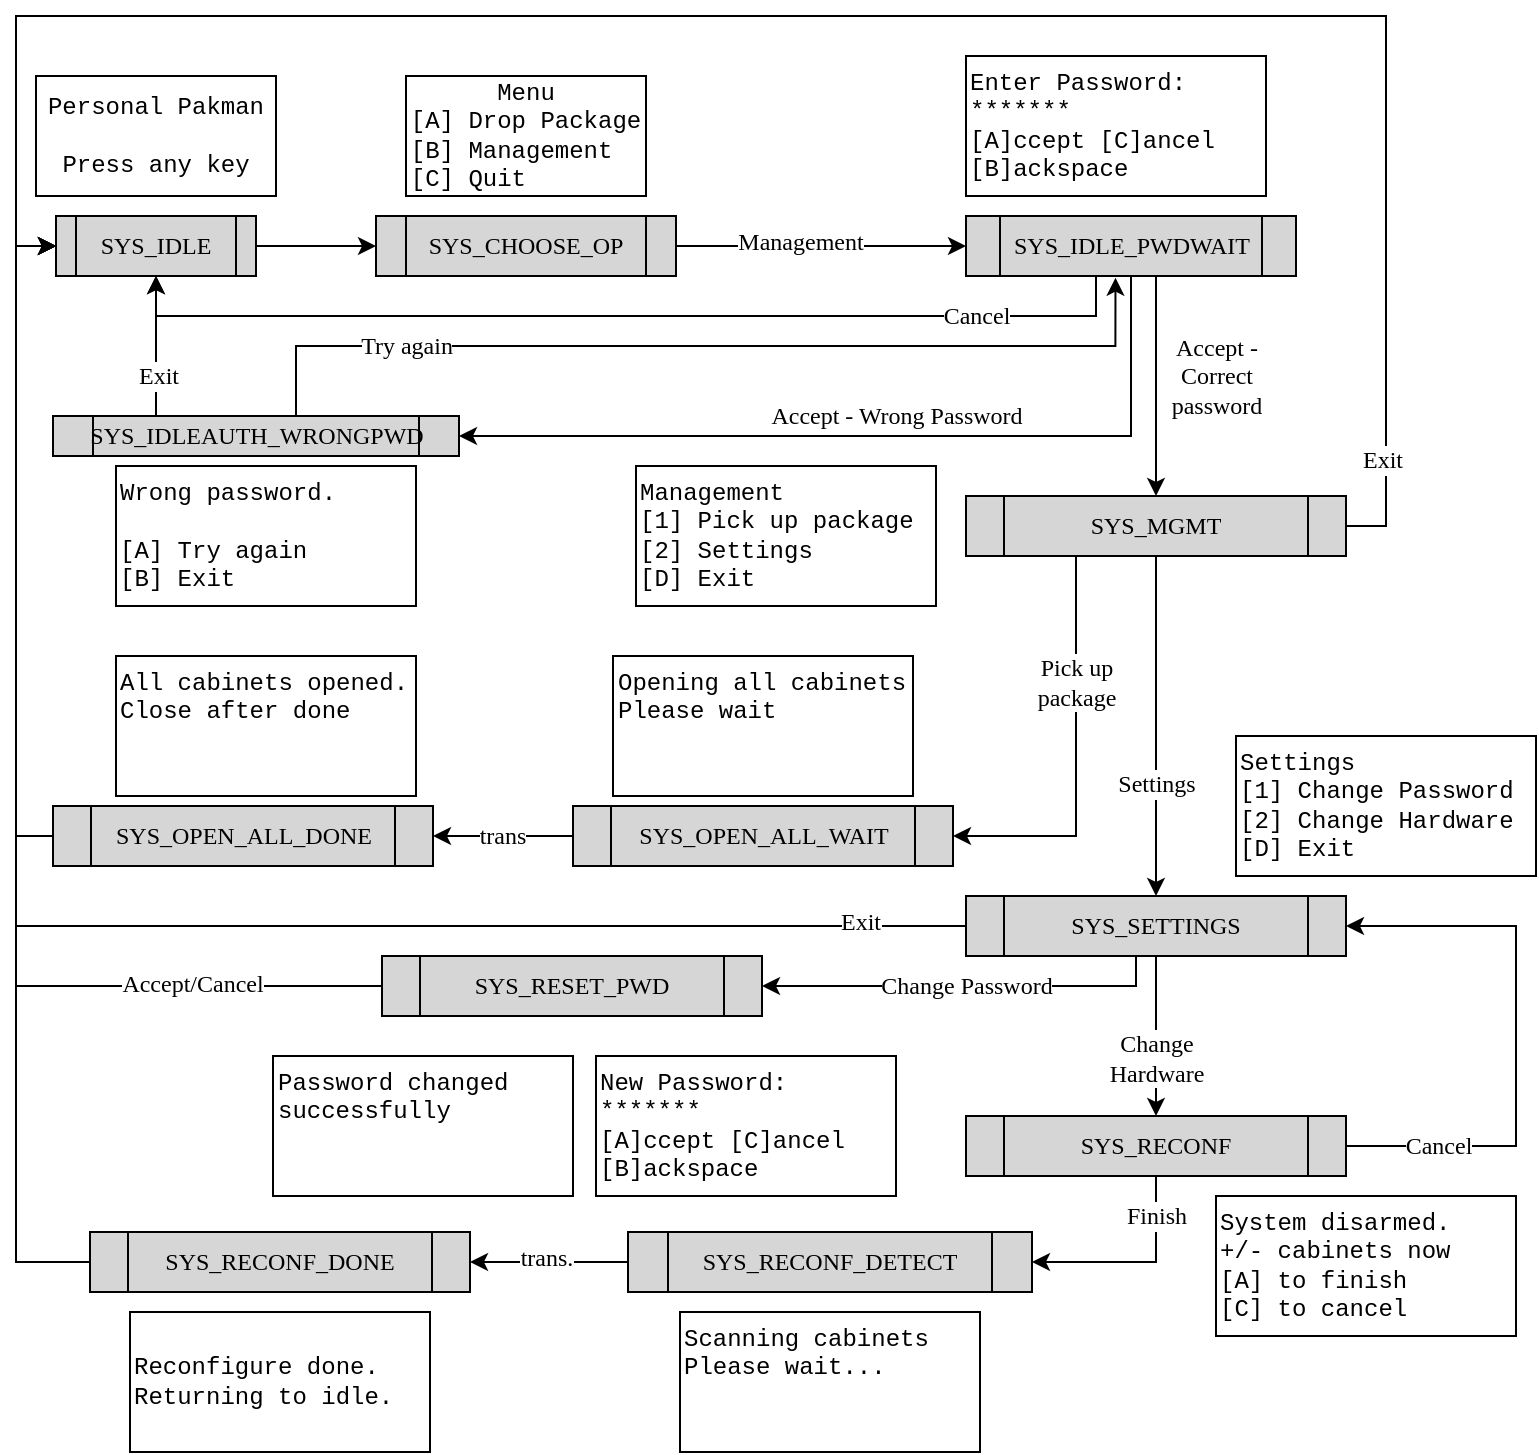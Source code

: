 <mxfile version="12.3.9" type="onedrive" pages="1"><diagram id="1Z1XLyU1bwplR3aRbpXb" name="Page-1"><mxGraphModel dx="1718" dy="936" grid="1" gridSize="10" guides="1" tooltips="1" connect="1" arrows="1" fold="1" page="1" pageScale="1" pageWidth="827" pageHeight="1169" math="0" shadow="0"><root><mxCell id="0"/><mxCell id="1" parent="0"/><mxCell id="GElRAcDOu7011pdDa8u9-4" style="edgeStyle=orthogonalEdgeStyle;rounded=0;orthogonalLoop=1;jettySize=auto;html=1;exitX=1;exitY=0.5;exitDx=0;exitDy=0;entryX=0;entryY=0.5;entryDx=0;entryDy=0;" parent="1" source="GElRAcDOu7011pdDa8u9-1" target="GElRAcDOu7011pdDa8u9-2" edge="1"><mxGeometry relative="1" as="geometry"/></mxCell><mxCell id="GElRAcDOu7011pdDa8u9-1" value="&lt;font&gt;SYS_IDLE&lt;/font&gt;" style="shape=process;whiteSpace=wrap;html=1;backgroundOutline=1;fontFamily=Lucida Console;labelBackgroundColor=none;fillColor=#D6D6D6;" parent="1" vertex="1"><mxGeometry x="60" y="140" width="100" height="30" as="geometry"/></mxCell><mxCell id="GElRAcDOu7011pdDa8u9-10" style="edgeStyle=orthogonalEdgeStyle;rounded=0;orthogonalLoop=1;jettySize=auto;html=1;exitX=1;exitY=0.5;exitDx=0;exitDy=0;entryX=0;entryY=0.5;entryDx=0;entryDy=0;fontFamily=Lucida Console;" parent="1" source="GElRAcDOu7011pdDa8u9-2" target="GElRAcDOu7011pdDa8u9-7" edge="1"><mxGeometry relative="1" as="geometry"/></mxCell><mxCell id="GElRAcDOu7011pdDa8u9-11" value="Management" style="text;html=1;align=center;verticalAlign=middle;resizable=0;points=[];;labelBackgroundColor=#ffffff;fontFamily=Lucida Console;" parent="GElRAcDOu7011pdDa8u9-10" vertex="1" connectable="0"><mxGeometry x="-0.153" y="2" relative="1" as="geometry"><mxPoint as="offset"/></mxGeometry></mxCell><mxCell id="GElRAcDOu7011pdDa8u9-2" value="SYS_CHOOSE_OP" style="shape=process;whiteSpace=wrap;html=1;backgroundOutline=1;fontFamily=Lucida Console;labelBackgroundColor=none;fillColor=#D6D6D6;" parent="1" vertex="1"><mxGeometry x="220" y="140" width="150" height="30" as="geometry"/></mxCell><mxCell id="GElRAcDOu7011pdDa8u9-5" value="&lt;font&gt;Personal Pakman&lt;br&gt;&lt;br&gt;Press any key&lt;/font&gt;" style="rounded=0;whiteSpace=wrap;html=1;fontFamily=Courier New;" parent="1" vertex="1"><mxGeometry x="50" y="70" width="120" height="60" as="geometry"/></mxCell><mxCell id="GElRAcDOu7011pdDa8u9-6" value="&lt;font&gt;Menu&lt;br&gt;&lt;div style=&quot;text-align: left&quot;&gt;[A] Drop Package&lt;/div&gt;&lt;div style=&quot;text-align: left&quot;&gt;[B] Management&lt;/div&gt;&lt;div style=&quot;text-align: left&quot;&gt;[C] Quit&lt;/div&gt;&lt;/font&gt;" style="rounded=0;whiteSpace=wrap;html=1;fontFamily=Courier New;" parent="1" vertex="1"><mxGeometry x="235" y="70" width="120" height="60" as="geometry"/></mxCell><mxCell id="GElRAcDOu7011pdDa8u9-18" style="edgeStyle=orthogonalEdgeStyle;rounded=0;orthogonalLoop=1;jettySize=auto;html=1;exitX=0.5;exitY=1;exitDx=0;exitDy=0;fontFamily=Lucida Console;" parent="1" source="GElRAcDOu7011pdDa8u9-7" edge="1"><mxGeometry relative="1" as="geometry"><mxPoint x="110" y="170" as="targetPoint"/><Array as="points"><mxPoint x="580" y="170"/><mxPoint x="580" y="190"/><mxPoint x="110" y="190"/><mxPoint x="110" y="170"/></Array></mxGeometry></mxCell><mxCell id="GElRAcDOu7011pdDa8u9-19" value="Cancel" style="text;html=1;align=center;verticalAlign=middle;resizable=0;points=[];;labelBackgroundColor=#ffffff;fontFamily=Lucida Console;" parent="GElRAcDOu7011pdDa8u9-18" vertex="1" connectable="0"><mxGeometry x="-0.071" y="-1" relative="1" as="geometry"><mxPoint x="147.5" y="1" as="offset"/></mxGeometry></mxCell><mxCell id="c9ZBuIv95kH4k1ajqiGV-2" style="edgeStyle=orthogonalEdgeStyle;rounded=0;orthogonalLoop=1;jettySize=auto;html=1;exitX=0.5;exitY=1;exitDx=0;exitDy=0;entryX=1;entryY=0.5;entryDx=0;entryDy=0;" parent="1" source="GElRAcDOu7011pdDa8u9-7" target="c9ZBuIv95kH4k1ajqiGV-1" edge="1"><mxGeometry relative="1" as="geometry"/></mxCell><mxCell id="c9ZBuIv95kH4k1ajqiGV-3" value="Accept - Wrong Password" style="text;html=1;align=center;verticalAlign=middle;resizable=0;points=[];;labelBackgroundColor=#ffffff;fontFamily=Lucida Console;" parent="c9ZBuIv95kH4k1ajqiGV-2" vertex="1" connectable="0"><mxGeometry x="-0.204" relative="1" as="geometry"><mxPoint x="-32" y="-10" as="offset"/></mxGeometry></mxCell><mxCell id="c9ZBuIv95kH4k1ajqiGV-11" style="edgeStyle=orthogonalEdgeStyle;rounded=0;orthogonalLoop=1;jettySize=auto;html=1;exitX=0.75;exitY=1;exitDx=0;exitDy=0;fontFamily=Lucida Console;entryX=0.5;entryY=0;entryDx=0;entryDy=0;" parent="1" source="GElRAcDOu7011pdDa8u9-7" target="c9ZBuIv95kH4k1ajqiGV-13" edge="1"><mxGeometry relative="1" as="geometry"><mxPoint x="570" y="290" as="targetPoint"/><Array as="points"><mxPoint x="610" y="170"/></Array></mxGeometry></mxCell><mxCell id="c9ZBuIv95kH4k1ajqiGV-12" value="Accept -&lt;br&gt;Correct&lt;br&gt;password" style="text;html=1;align=center;verticalAlign=middle;resizable=0;points=[];;labelBackgroundColor=#ffffff;fontFamily=Lucida Console;" parent="c9ZBuIv95kH4k1ajqiGV-11" vertex="1" connectable="0"><mxGeometry x="-0.018" y="-1" relative="1" as="geometry"><mxPoint x="31" y="10.5" as="offset"/></mxGeometry></mxCell><mxCell id="GElRAcDOu7011pdDa8u9-7" value="SYS_IDLE_PWDWAIT" style="shape=process;whiteSpace=wrap;html=1;backgroundOutline=1;fontFamily=Lucida Console;labelBackgroundColor=none;fillColor=#D6D6D6;" parent="1" vertex="1"><mxGeometry x="515" y="140" width="165" height="30" as="geometry"/></mxCell><mxCell id="GElRAcDOu7011pdDa8u9-8" value="&lt;div style=&quot;&quot;&gt;Enter Password:&lt;/div&gt;&lt;div style=&quot;&quot;&gt;*******&lt;/div&gt;&lt;div style=&quot;&quot;&gt;[A]ccept [C]ancel&lt;/div&gt;&lt;div style=&quot;&quot;&gt;[B]ackspace&lt;/div&gt;" style="rounded=0;whiteSpace=wrap;html=1;fontFamily=Courier New;align=left;" parent="1" vertex="1"><mxGeometry x="515" y="60" width="150" height="70" as="geometry"/></mxCell><mxCell id="c9ZBuIv95kH4k1ajqiGV-17" style="edgeStyle=orthogonalEdgeStyle;rounded=0;orthogonalLoop=1;jettySize=auto;html=1;entryX=1;entryY=0.5;entryDx=0;entryDy=0;fontFamily=Lucida Console;" parent="1" source="GElRAcDOu7011pdDa8u9-12" target="c9ZBuIv95kH4k1ajqiGV-14" edge="1"><mxGeometry relative="1" as="geometry"><Array as="points"><mxPoint x="284" y="450"/><mxPoint x="284" y="450"/></Array></mxGeometry></mxCell><mxCell id="c9ZBuIv95kH4k1ajqiGV-20" value="trans" style="text;html=1;align=center;verticalAlign=middle;resizable=0;points=[];;labelBackgroundColor=#ffffff;fontFamily=Lucida Console;" parent="c9ZBuIv95kH4k1ajqiGV-17" vertex="1" connectable="0"><mxGeometry x="-0.26" y="-1" relative="1" as="geometry"><mxPoint x="-9.5" y="1" as="offset"/></mxGeometry></mxCell><mxCell id="GElRAcDOu7011pdDa8u9-12" value="SYS_OPEN_ALL_WAIT" style="shape=process;whiteSpace=wrap;html=1;backgroundOutline=1;fontFamily=Lucida Console;labelBackgroundColor=none;fillColor=#D6D6D6;" parent="1" vertex="1"><mxGeometry x="318.5" y="435" width="190" height="30" as="geometry"/></mxCell><mxCell id="GElRAcDOu7011pdDa8u9-20" value="Opening all cabinets&lt;br&gt;Please wait&lt;br&gt;&lt;br&gt;&lt;br&gt;" style="rounded=0;whiteSpace=wrap;html=1;align=left;fontFamily=Courier New;" parent="1" vertex="1"><mxGeometry x="338.5" y="360" width="150" height="70" as="geometry"/></mxCell><mxCell id="c9ZBuIv95kH4k1ajqiGV-31" style="edgeStyle=orthogonalEdgeStyle;rounded=0;orthogonalLoop=1;jettySize=auto;html=1;exitX=0;exitY=0.5;exitDx=0;exitDy=0;entryX=0;entryY=0.5;entryDx=0;entryDy=0;fontFamily=Lucida Console;" parent="1" source="GElRAcDOu7011pdDa8u9-21" target="GElRAcDOu7011pdDa8u9-1" edge="1"><mxGeometry relative="1" as="geometry"/></mxCell><mxCell id="c9ZBuIv95kH4k1ajqiGV-32" value="Exit" style="text;html=1;align=center;verticalAlign=middle;resizable=0;points=[];;labelBackgroundColor=#ffffff;fontFamily=Lucida Console;" parent="c9ZBuIv95kH4k1ajqiGV-31" vertex="1" connectable="0"><mxGeometry x="-0.872" y="-2" relative="1" as="geometry"><mxPoint as="offset"/></mxGeometry></mxCell><mxCell id="c9ZBuIv95kH4k1ajqiGV-34" style="edgeStyle=orthogonalEdgeStyle;rounded=0;orthogonalLoop=1;jettySize=auto;html=1;exitX=0.439;exitY=0.968;exitDx=0;exitDy=0;fontFamily=Lucida Console;entryX=1;entryY=0.5;entryDx=0;entryDy=0;exitPerimeter=0;" parent="1" source="GElRAcDOu7011pdDa8u9-21" target="c9ZBuIv95kH4k1ajqiGV-33" edge="1"><mxGeometry relative="1" as="geometry"><Array as="points"><mxPoint x="599" y="510"/><mxPoint x="600" y="510"/><mxPoint x="600" y="525"/></Array></mxGeometry></mxCell><mxCell id="c9ZBuIv95kH4k1ajqiGV-37" value="Change Password" style="text;html=1;align=center;verticalAlign=middle;resizable=0;points=[];;labelBackgroundColor=#ffffff;fontFamily=Lucida Console;" parent="c9ZBuIv95kH4k1ajqiGV-34" vertex="1" connectable="0"><mxGeometry x="0.252" y="-1" relative="1" as="geometry"><mxPoint x="25.5" y="1" as="offset"/></mxGeometry></mxCell><mxCell id="c9ZBuIv95kH4k1ajqiGV-41" style="edgeStyle=orthogonalEdgeStyle;rounded=0;orthogonalLoop=1;jettySize=auto;html=1;entryX=0.5;entryY=0;entryDx=0;entryDy=0;fontFamily=Lucida Console;" parent="1" source="GElRAcDOu7011pdDa8u9-21" target="c9ZBuIv95kH4k1ajqiGV-40" edge="1"><mxGeometry relative="1" as="geometry"/></mxCell><mxCell id="c9ZBuIv95kH4k1ajqiGV-42" value="Change&lt;br&gt;Hardware" style="text;html=1;align=center;verticalAlign=middle;resizable=0;points=[];;labelBackgroundColor=#ffffff;fontFamily=Lucida Console;" parent="c9ZBuIv95kH4k1ajqiGV-41" vertex="1" connectable="0"><mxGeometry x="0.148" relative="1" as="geometry"><mxPoint y="4.5" as="offset"/></mxGeometry></mxCell><mxCell id="GElRAcDOu7011pdDa8u9-21" value="SYS_SETTINGS" style="shape=process;whiteSpace=wrap;html=1;backgroundOutline=1;fontFamily=Lucida Console;labelBackgroundColor=none;fillColor=#D6D6D6;" parent="1" vertex="1"><mxGeometry x="515" y="480" width="190" height="30" as="geometry"/></mxCell><mxCell id="GElRAcDOu7011pdDa8u9-25" value="&lt;div&gt;Settings&lt;/div&gt;&lt;div&gt;[1] Change Password&lt;/div&gt;&lt;div&gt;[2] Change Hardware&lt;/div&gt;&lt;div&gt;[D] Exit&lt;/div&gt;" style="rounded=0;whiteSpace=wrap;html=1;align=left;fontFamily=Courier New;" parent="1" vertex="1"><mxGeometry x="650" y="400" width="150" height="70" as="geometry"/></mxCell><mxCell id="GElRAcDOu7011pdDa8u9-31" value="&lt;div&gt;System disarmed.&lt;/div&gt;&lt;div&gt;+/- cabinets now&lt;/div&gt;&lt;div&gt;[A] to finish&lt;/div&gt;&lt;div&gt;[C] to cancel&lt;/div&gt;" style="rounded=0;whiteSpace=wrap;html=1;align=left;fontFamily=Courier New;" parent="1" vertex="1"><mxGeometry x="640" y="630" width="150" height="70" as="geometry"/></mxCell><mxCell id="c9ZBuIv95kH4k1ajqiGV-6" style="edgeStyle=orthogonalEdgeStyle;rounded=0;orthogonalLoop=1;jettySize=auto;html=1;exitX=0.5;exitY=0;exitDx=0;exitDy=0;entryX=0.5;entryY=1;entryDx=0;entryDy=0;fontFamily=Lucida Console;" parent="1" source="c9ZBuIv95kH4k1ajqiGV-1" target="GElRAcDOu7011pdDa8u9-1" edge="1"><mxGeometry relative="1" as="geometry"><Array as="points"><mxPoint x="110" y="240"/></Array></mxGeometry></mxCell><mxCell id="c9ZBuIv95kH4k1ajqiGV-7" value="Exit" style="text;html=1;align=center;verticalAlign=middle;resizable=0;points=[];;labelBackgroundColor=#ffffff;fontFamily=Lucida Console;" parent="c9ZBuIv95kH4k1ajqiGV-6" vertex="1" connectable="0"><mxGeometry x="-0.797" y="-1" relative="1" as="geometry"><mxPoint x="-37.5" y="-19" as="offset"/></mxGeometry></mxCell><mxCell id="c9ZBuIv95kH4k1ajqiGV-8" style="edgeStyle=orthogonalEdgeStyle;rounded=0;orthogonalLoop=1;jettySize=auto;html=1;exitX=0.5;exitY=0;exitDx=0;exitDy=0;entryX=0.453;entryY=1.029;entryDx=0;entryDy=0;entryPerimeter=0;fontFamily=Lucida Console;" parent="1" source="c9ZBuIv95kH4k1ajqiGV-1" target="GElRAcDOu7011pdDa8u9-7" edge="1"><mxGeometry relative="1" as="geometry"><Array as="points"><mxPoint x="180" y="240"/><mxPoint x="180" y="205"/><mxPoint x="590" y="205"/></Array></mxGeometry></mxCell><mxCell id="c9ZBuIv95kH4k1ajqiGV-9" value="Try again" style="text;html=1;align=center;verticalAlign=middle;resizable=0;points=[];;labelBackgroundColor=#ffffff;fontFamily=Lucida Console;" parent="c9ZBuIv95kH4k1ajqiGV-8" vertex="1" connectable="0"><mxGeometry x="-0.847" y="-17" relative="1" as="geometry"><mxPoint x="38" y="-17" as="offset"/></mxGeometry></mxCell><mxCell id="c9ZBuIv95kH4k1ajqiGV-1" value="SYS_IDLEAUTH_WRONGPWD" style="shape=process;whiteSpace=wrap;html=1;backgroundOutline=1;fontFamily=Lucida Console;labelBackgroundColor=none;fillColor=#D6D6D6;" parent="1" vertex="1"><mxGeometry x="58.5" y="240" width="203" height="20" as="geometry"/></mxCell><mxCell id="c9ZBuIv95kH4k1ajqiGV-4" value="&lt;div&gt;Wrong password.&lt;/div&gt;&lt;div&gt;&lt;br&gt;&lt;/div&gt;&lt;div&gt;[A] Try again&lt;/div&gt;&lt;div&gt;[B] Exit&lt;/div&gt;" style="rounded=0;whiteSpace=wrap;html=1;align=left;fontFamily=Courier New;" parent="1" vertex="1"><mxGeometry x="90" y="265" width="150" height="70" as="geometry"/></mxCell><mxCell id="c9ZBuIv95kH4k1ajqiGV-10" value="Management&lt;br&gt;[1] Pick up package&lt;br&gt;[2] Settings&lt;br&gt;[D] Exit" style="rounded=0;whiteSpace=wrap;html=1;align=left;fontFamily=Courier New;" parent="1" vertex="1"><mxGeometry x="350" y="265" width="150" height="70" as="geometry"/></mxCell><mxCell id="c9ZBuIv95kH4k1ajqiGV-15" style="edgeStyle=orthogonalEdgeStyle;rounded=0;orthogonalLoop=1;jettySize=auto;html=1;entryX=1;entryY=0.5;entryDx=0;entryDy=0;fontFamily=Lucida Console;" parent="1" source="c9ZBuIv95kH4k1ajqiGV-13" target="GElRAcDOu7011pdDa8u9-12" edge="1"><mxGeometry relative="1" as="geometry"><Array as="points"><mxPoint x="570" y="450"/></Array></mxGeometry></mxCell><mxCell id="c9ZBuIv95kH4k1ajqiGV-16" value="Pick up&lt;br&gt;package" style="text;html=1;align=center;verticalAlign=middle;resizable=0;points=[];;labelBackgroundColor=#ffffff;fontFamily=Lucida Console;" parent="c9ZBuIv95kH4k1ajqiGV-15" vertex="1" connectable="0"><mxGeometry x="-0.684" y="2" relative="1" as="geometry"><mxPoint x="-2" y="30.5" as="offset"/></mxGeometry></mxCell><mxCell id="c9ZBuIv95kH4k1ajqiGV-22" style="edgeStyle=orthogonalEdgeStyle;rounded=0;orthogonalLoop=1;jettySize=auto;html=1;fontFamily=Lucida Console;" parent="1" source="c9ZBuIv95kH4k1ajqiGV-13" target="GElRAcDOu7011pdDa8u9-21" edge="1"><mxGeometry relative="1" as="geometry"/></mxCell><mxCell id="c9ZBuIv95kH4k1ajqiGV-23" value="Settings" style="text;html=1;align=center;verticalAlign=middle;resizable=0;points=[];;labelBackgroundColor=#ffffff;fontFamily=Lucida Console;" parent="c9ZBuIv95kH4k1ajqiGV-22" vertex="1" connectable="0"><mxGeometry x="0.333" relative="1" as="geometry"><mxPoint as="offset"/></mxGeometry></mxCell><mxCell id="c9ZBuIv95kH4k1ajqiGV-26" style="edgeStyle=orthogonalEdgeStyle;rounded=0;orthogonalLoop=1;jettySize=auto;html=1;exitX=1;exitY=0.5;exitDx=0;exitDy=0;entryX=0;entryY=0.5;entryDx=0;entryDy=0;fontFamily=Lucida Console;" parent="1" source="c9ZBuIv95kH4k1ajqiGV-13" target="GElRAcDOu7011pdDa8u9-1" edge="1"><mxGeometry relative="1" as="geometry"><Array as="points"><mxPoint x="725" y="295"/><mxPoint x="725" y="40"/><mxPoint x="40" y="40"/><mxPoint x="40" y="155"/></Array></mxGeometry></mxCell><mxCell id="c9ZBuIv95kH4k1ajqiGV-27" value="Exit" style="text;html=1;align=center;verticalAlign=middle;resizable=0;points=[];;labelBackgroundColor=#ffffff;fontFamily=Lucida Console;" parent="c9ZBuIv95kH4k1ajqiGV-26" vertex="1" connectable="0"><mxGeometry x="-0.903" y="2" relative="1" as="geometry"><mxPoint as="offset"/></mxGeometry></mxCell><mxCell id="c9ZBuIv95kH4k1ajqiGV-13" value="SYS_MGMT" style="shape=process;whiteSpace=wrap;html=1;backgroundOutline=1;fontFamily=Lucida Console;labelBackgroundColor=none;fillColor=#D6D6D6;" parent="1" vertex="1"><mxGeometry x="515" y="280" width="190" height="30" as="geometry"/></mxCell><mxCell id="c9ZBuIv95kH4k1ajqiGV-18" style="edgeStyle=orthogonalEdgeStyle;rounded=0;orthogonalLoop=1;jettySize=auto;html=1;entryX=0;entryY=0.5;entryDx=0;entryDy=0;fontFamily=Lucida Console;" parent="1" source="c9ZBuIv95kH4k1ajqiGV-14" target="GElRAcDOu7011pdDa8u9-1" edge="1"><mxGeometry relative="1" as="geometry"><Array as="points"><mxPoint x="40" y="450"/><mxPoint x="40" y="155"/></Array></mxGeometry></mxCell><mxCell id="c9ZBuIv95kH4k1ajqiGV-14" value="SYS_OPEN_ALL_DONE" style="shape=process;whiteSpace=wrap;html=1;backgroundOutline=1;fontFamily=Lucida Console;labelBackgroundColor=none;fillColor=#D6D6D6;" parent="1" vertex="1"><mxGeometry x="58.5" y="435" width="190" height="30" as="geometry"/></mxCell><mxCell id="c9ZBuIv95kH4k1ajqiGV-19" value="All cabinets opened.&lt;br&gt;Close after done&lt;br&gt;&lt;br&gt;&lt;br&gt;" style="rounded=0;whiteSpace=wrap;html=1;align=left;fontFamily=Courier New;" parent="1" vertex="1"><mxGeometry x="90" y="360" width="150" height="70" as="geometry"/></mxCell><mxCell id="c9ZBuIv95kH4k1ajqiGV-38" style="edgeStyle=orthogonalEdgeStyle;rounded=0;orthogonalLoop=1;jettySize=auto;html=1;exitX=0;exitY=0.5;exitDx=0;exitDy=0;entryX=0;entryY=0.5;entryDx=0;entryDy=0;fontFamily=Lucida Console;" parent="1" source="c9ZBuIv95kH4k1ajqiGV-33" target="GElRAcDOu7011pdDa8u9-1" edge="1"><mxGeometry relative="1" as="geometry"/></mxCell><mxCell id="c9ZBuIv95kH4k1ajqiGV-39" value="Accept/Cancel" style="text;html=1;align=center;verticalAlign=middle;resizable=0;points=[];;labelBackgroundColor=#ffffff;fontFamily=Lucida Console;" parent="c9ZBuIv95kH4k1ajqiGV-38" vertex="1" connectable="0"><mxGeometry x="-0.667" y="-1" relative="1" as="geometry"><mxPoint as="offset"/></mxGeometry></mxCell><mxCell id="c9ZBuIv95kH4k1ajqiGV-33" value="SYS_RESET_PWD" style="shape=process;whiteSpace=wrap;html=1;backgroundOutline=1;fontFamily=Lucida Console;labelBackgroundColor=none;fillColor=#D6D6D6;" parent="1" vertex="1"><mxGeometry x="223" y="510" width="190" height="30" as="geometry"/></mxCell><mxCell id="c9ZBuIv95kH4k1ajqiGV-35" value="&lt;div&gt;New Password:&lt;/div&gt;&lt;div&gt;*******&lt;/div&gt;&lt;div&gt;[A]ccept [C]ancel&lt;/div&gt;&lt;div&gt;[B]ackspace&lt;/div&gt;" style="rounded=0;whiteSpace=wrap;html=1;fontFamily=Courier New;align=left;" parent="1" vertex="1"><mxGeometry x="330" y="560" width="150" height="70" as="geometry"/></mxCell><mxCell id="c9ZBuIv95kH4k1ajqiGV-36" value="&lt;div&gt;Password changed&lt;/div&gt;&lt;div&gt;successfully&lt;/div&gt;&lt;div&gt;&lt;br&gt;&lt;/div&gt;&lt;div&gt;&lt;br&gt;&lt;/div&gt;" style="rounded=0;whiteSpace=wrap;html=1;fontFamily=Courier New;align=left;" parent="1" vertex="1"><mxGeometry x="168.5" y="560" width="150" height="70" as="geometry"/></mxCell><mxCell id="c9ZBuIv95kH4k1ajqiGV-43" style="edgeStyle=orthogonalEdgeStyle;rounded=0;orthogonalLoop=1;jettySize=auto;html=1;entryX=1;entryY=0.5;entryDx=0;entryDy=0;fontFamily=Lucida Console;exitX=1;exitY=0.5;exitDx=0;exitDy=0;" parent="1" source="c9ZBuIv95kH4k1ajqiGV-40" target="GElRAcDOu7011pdDa8u9-21" edge="1"><mxGeometry relative="1" as="geometry"><Array as="points"><mxPoint x="790" y="605"/><mxPoint x="790" y="495"/></Array></mxGeometry></mxCell><mxCell id="c9ZBuIv95kH4k1ajqiGV-44" value="Cancel" style="text;html=1;align=center;verticalAlign=middle;resizable=0;points=[];;labelBackgroundColor=#ffffff;fontFamily=Lucida Console;" parent="c9ZBuIv95kH4k1ajqiGV-43" vertex="1" connectable="0"><mxGeometry x="-0.819" y="1" relative="1" as="geometry"><mxPoint x="20" y="1" as="offset"/></mxGeometry></mxCell><mxCell id="c9ZBuIv95kH4k1ajqiGV-46" style="edgeStyle=orthogonalEdgeStyle;rounded=0;orthogonalLoop=1;jettySize=auto;html=1;exitX=0.5;exitY=1;exitDx=0;exitDy=0;fontFamily=Lucida Console;entryX=1;entryY=0.5;entryDx=0;entryDy=0;" parent="1" source="c9ZBuIv95kH4k1ajqiGV-40" target="c9ZBuIv95kH4k1ajqiGV-45" edge="1"><mxGeometry relative="1" as="geometry"><mxPoint x="620" y="770" as="targetPoint"/><Array as="points"><mxPoint x="610" y="663"/></Array></mxGeometry></mxCell><mxCell id="c9ZBuIv95kH4k1ajqiGV-47" value="Finish" style="text;html=1;align=center;verticalAlign=middle;resizable=0;points=[];;labelBackgroundColor=#ffffff;fontFamily=Lucida Console;" parent="c9ZBuIv95kH4k1ajqiGV-46" vertex="1" connectable="0"><mxGeometry x="0.006" y="-7" relative="1" as="geometry"><mxPoint x="9.5" y="-16" as="offset"/></mxGeometry></mxCell><mxCell id="c9ZBuIv95kH4k1ajqiGV-40" value="SYS_RECONF" style="shape=process;whiteSpace=wrap;html=1;backgroundOutline=1;fontFamily=Lucida Console;labelBackgroundColor=none;fillColor=#D6D6D6;" parent="1" vertex="1"><mxGeometry x="515" y="590" width="190" height="30" as="geometry"/></mxCell><mxCell id="c9ZBuIv95kH4k1ajqiGV-50" style="edgeStyle=orthogonalEdgeStyle;rounded=0;orthogonalLoop=1;jettySize=auto;html=1;entryX=1;entryY=0.5;entryDx=0;entryDy=0;fontFamily=Lucida Console;" parent="1" source="c9ZBuIv95kH4k1ajqiGV-45" target="c9ZBuIv95kH4k1ajqiGV-49" edge="1"><mxGeometry relative="1" as="geometry"/></mxCell><mxCell id="c9ZBuIv95kH4k1ajqiGV-51" value="trans." style="text;html=1;align=center;verticalAlign=middle;resizable=0;points=[];;labelBackgroundColor=#ffffff;fontFamily=Lucida Console;" parent="c9ZBuIv95kH4k1ajqiGV-50" vertex="1" connectable="0"><mxGeometry x="0.075" y="-1" relative="1" as="geometry"><mxPoint x="1" y="-1.5" as="offset"/></mxGeometry></mxCell><mxCell id="c9ZBuIv95kH4k1ajqiGV-45" value="SYS_RECONF_DETECT" style="shape=process;whiteSpace=wrap;html=1;backgroundOutline=1;fontFamily=Lucida Console;labelBackgroundColor=none;fillColor=#D6D6D6;" parent="1" vertex="1"><mxGeometry x="346" y="648" width="202" height="30" as="geometry"/></mxCell><mxCell id="c9ZBuIv95kH4k1ajqiGV-48" value="&lt;div&gt;Scanning cabinets&lt;/div&gt;&lt;div&gt;Please wait...&lt;/div&gt;&lt;div&gt;&lt;br&gt;&lt;/div&gt;&lt;div&gt;&lt;br&gt;&lt;/div&gt;" style="rounded=0;whiteSpace=wrap;html=1;align=left;fontFamily=Courier New;" parent="1" vertex="1"><mxGeometry x="372" y="688" width="150" height="70" as="geometry"/></mxCell><mxCell id="c9ZBuIv95kH4k1ajqiGV-53" style="edgeStyle=orthogonalEdgeStyle;rounded=0;orthogonalLoop=1;jettySize=auto;html=1;entryX=0;entryY=0.5;entryDx=0;entryDy=0;fontFamily=Lucida Console;exitX=0;exitY=0.5;exitDx=0;exitDy=0;" parent="1" source="c9ZBuIv95kH4k1ajqiGV-49" target="GElRAcDOu7011pdDa8u9-1" edge="1"><mxGeometry relative="1" as="geometry"><Array as="points"><mxPoint x="40" y="663"/><mxPoint x="40" y="155"/></Array></mxGeometry></mxCell><mxCell id="c9ZBuIv95kH4k1ajqiGV-49" value="SYS_RECONF_DONE" style="shape=process;whiteSpace=wrap;html=1;backgroundOutline=1;fontFamily=Lucida Console;labelBackgroundColor=none;fillColor=#D6D6D6;" parent="1" vertex="1"><mxGeometry x="77" y="648" width="190" height="30" as="geometry"/></mxCell><mxCell id="c9ZBuIv95kH4k1ajqiGV-52" value="&lt;div&gt;Reconfigure done.&lt;/div&gt;&lt;div&gt;Returning to idle.&lt;/div&gt;" style="rounded=0;whiteSpace=wrap;html=1;align=left;fontFamily=Courier New;" parent="1" vertex="1"><mxGeometry x="97" y="688" width="150" height="70" as="geometry"/></mxCell></root></mxGraphModel></diagram></mxfile>